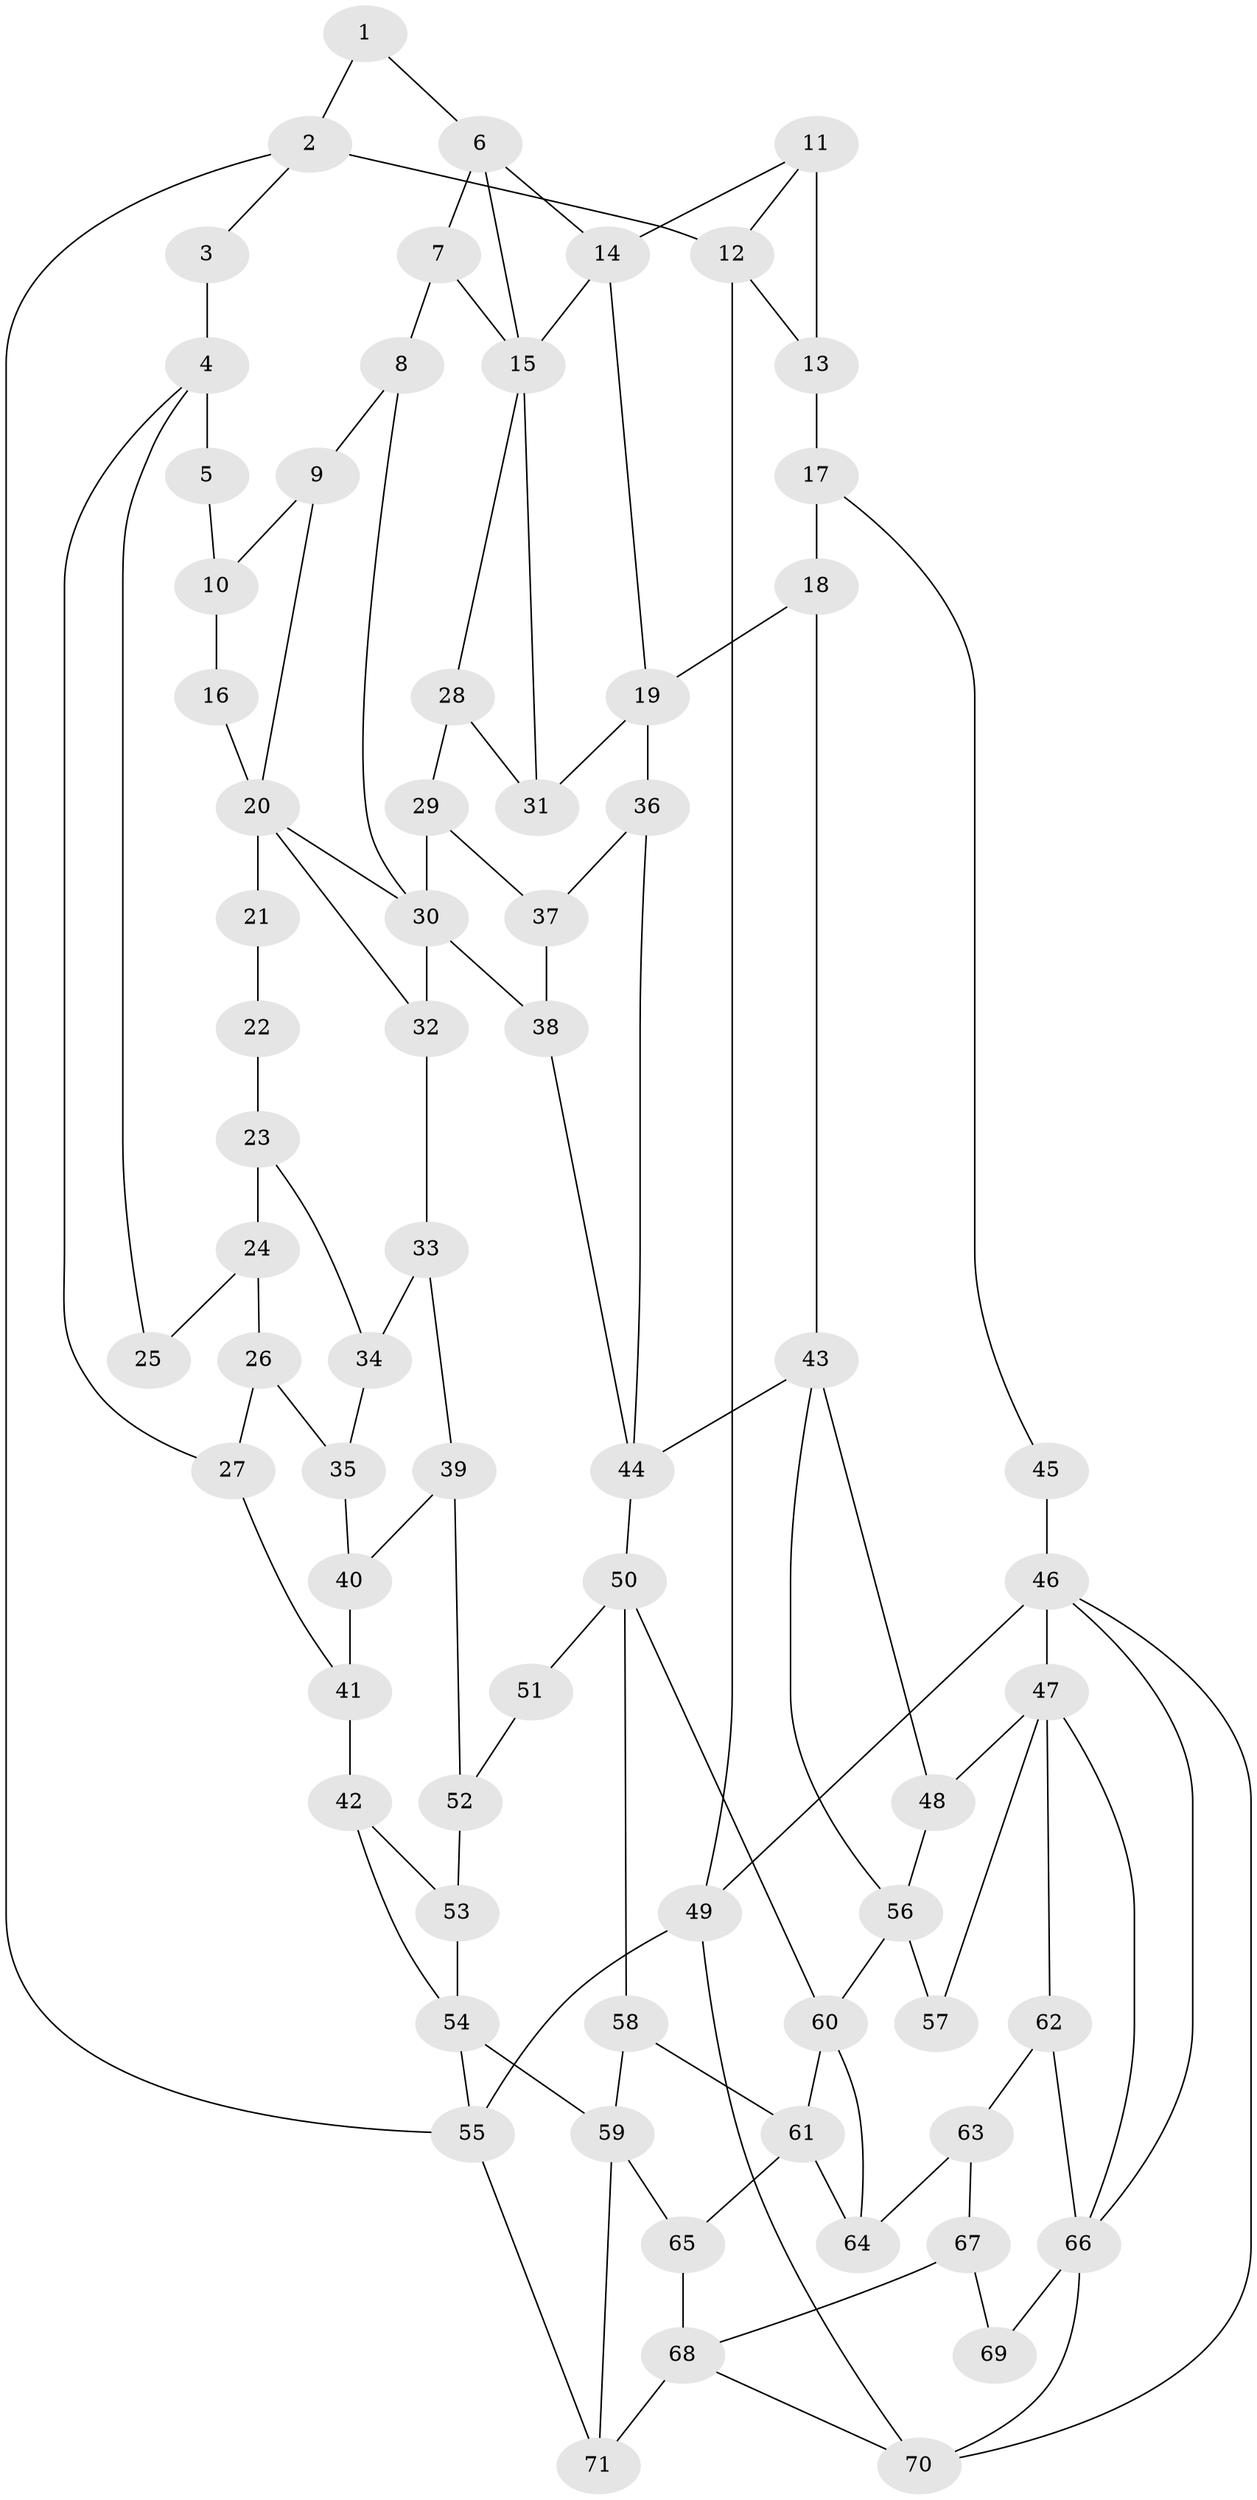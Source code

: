 // original degree distribution, {4: 0.21830985915492956, 6: 0.21830985915492956, 5: 0.5422535211267606, 3: 0.02112676056338028}
// Generated by graph-tools (version 1.1) at 2025/38/03/09/25 02:38:48]
// undirected, 71 vertices, 116 edges
graph export_dot {
graph [start="1"]
  node [color=gray90,style=filled];
  1;
  2;
  3;
  4;
  5;
  6;
  7;
  8;
  9;
  10;
  11;
  12;
  13;
  14;
  15;
  16;
  17;
  18;
  19;
  20;
  21;
  22;
  23;
  24;
  25;
  26;
  27;
  28;
  29;
  30;
  31;
  32;
  33;
  34;
  35;
  36;
  37;
  38;
  39;
  40;
  41;
  42;
  43;
  44;
  45;
  46;
  47;
  48;
  49;
  50;
  51;
  52;
  53;
  54;
  55;
  56;
  57;
  58;
  59;
  60;
  61;
  62;
  63;
  64;
  65;
  66;
  67;
  68;
  69;
  70;
  71;
  1 -- 2 [weight=1.0];
  1 -- 6 [weight=1.0];
  2 -- 3 [weight=1.0];
  2 -- 12 [weight=1.0];
  2 -- 55 [weight=1.0];
  3 -- 4 [weight=2.0];
  4 -- 5 [weight=2.0];
  4 -- 25 [weight=1.0];
  4 -- 27 [weight=1.0];
  5 -- 10 [weight=2.0];
  6 -- 7 [weight=1.0];
  6 -- 14 [weight=1.0];
  6 -- 15 [weight=1.0];
  7 -- 8 [weight=1.0];
  7 -- 15 [weight=1.0];
  8 -- 9 [weight=1.0];
  8 -- 30 [weight=1.0];
  9 -- 10 [weight=1.0];
  9 -- 20 [weight=1.0];
  10 -- 16 [weight=2.0];
  11 -- 12 [weight=1.0];
  11 -- 13 [weight=3.0];
  11 -- 14 [weight=1.0];
  12 -- 13 [weight=1.0];
  12 -- 49 [weight=1.0];
  13 -- 17 [weight=2.0];
  14 -- 15 [weight=1.0];
  14 -- 19 [weight=1.0];
  15 -- 28 [weight=1.0];
  15 -- 31 [weight=1.0];
  16 -- 20 [weight=1.0];
  17 -- 18 [weight=2.0];
  17 -- 45 [weight=1.0];
  18 -- 19 [weight=2.0];
  18 -- 43 [weight=1.0];
  19 -- 31 [weight=1.0];
  19 -- 36 [weight=2.0];
  20 -- 21 [weight=2.0];
  20 -- 30 [weight=1.0];
  20 -- 32 [weight=1.0];
  21 -- 22 [weight=1.0];
  22 -- 23 [weight=2.0];
  23 -- 24 [weight=3.0];
  23 -- 34 [weight=1.0];
  24 -- 25 [weight=2.0];
  24 -- 26 [weight=1.0];
  26 -- 27 [weight=1.0];
  26 -- 35 [weight=1.0];
  27 -- 41 [weight=1.0];
  28 -- 29 [weight=1.0];
  28 -- 31 [weight=1.0];
  29 -- 30 [weight=1.0];
  29 -- 37 [weight=1.0];
  30 -- 32 [weight=1.0];
  30 -- 38 [weight=1.0];
  32 -- 33 [weight=1.0];
  33 -- 34 [weight=1.0];
  33 -- 39 [weight=1.0];
  34 -- 35 [weight=1.0];
  35 -- 40 [weight=1.0];
  36 -- 37 [weight=1.0];
  36 -- 44 [weight=1.0];
  37 -- 38 [weight=1.0];
  38 -- 44 [weight=1.0];
  39 -- 40 [weight=1.0];
  39 -- 52 [weight=1.0];
  40 -- 41 [weight=1.0];
  41 -- 42 [weight=4.0];
  42 -- 53 [weight=1.0];
  42 -- 54 [weight=1.0];
  43 -- 44 [weight=2.0];
  43 -- 48 [weight=1.0];
  43 -- 56 [weight=1.0];
  44 -- 50 [weight=2.0];
  45 -- 46 [weight=2.0];
  46 -- 47 [weight=1.0];
  46 -- 49 [weight=1.0];
  46 -- 66 [weight=1.0];
  46 -- 70 [weight=1.0];
  47 -- 48 [weight=1.0];
  47 -- 57 [weight=1.0];
  47 -- 62 [weight=1.0];
  47 -- 66 [weight=1.0];
  48 -- 56 [weight=1.0];
  49 -- 55 [weight=1.0];
  49 -- 70 [weight=1.0];
  50 -- 51 [weight=2.0];
  50 -- 58 [weight=1.0];
  50 -- 60 [weight=1.0];
  51 -- 52 [weight=1.0];
  52 -- 53 [weight=1.0];
  53 -- 54 [weight=1.0];
  54 -- 55 [weight=1.0];
  54 -- 59 [weight=2.0];
  55 -- 71 [weight=1.0];
  56 -- 57 [weight=2.0];
  56 -- 60 [weight=2.0];
  58 -- 59 [weight=2.0];
  58 -- 61 [weight=1.0];
  59 -- 65 [weight=1.0];
  59 -- 71 [weight=1.0];
  60 -- 61 [weight=1.0];
  60 -- 64 [weight=1.0];
  61 -- 64 [weight=1.0];
  61 -- 65 [weight=1.0];
  62 -- 63 [weight=1.0];
  62 -- 66 [weight=1.0];
  63 -- 64 [weight=1.0];
  63 -- 67 [weight=1.0];
  65 -- 68 [weight=1.0];
  66 -- 69 [weight=2.0];
  66 -- 70 [weight=1.0];
  67 -- 68 [weight=2.0];
  67 -- 69 [weight=1.0];
  68 -- 70 [weight=1.0];
  68 -- 71 [weight=1.0];
}
